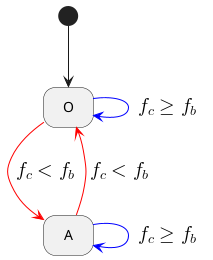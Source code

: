 @startuml
hide empty description

[*] --> O

O   -[#blue]->   O : <math> f_c >= f_b </math>

O   -[#red]->    A : <math> f_c < f_b </math>
A   -[#red]->    O : <math> f_c < f_b </math>

A   -[#blue]->   A : <math> f_c >= f_b </math>

@enduml
